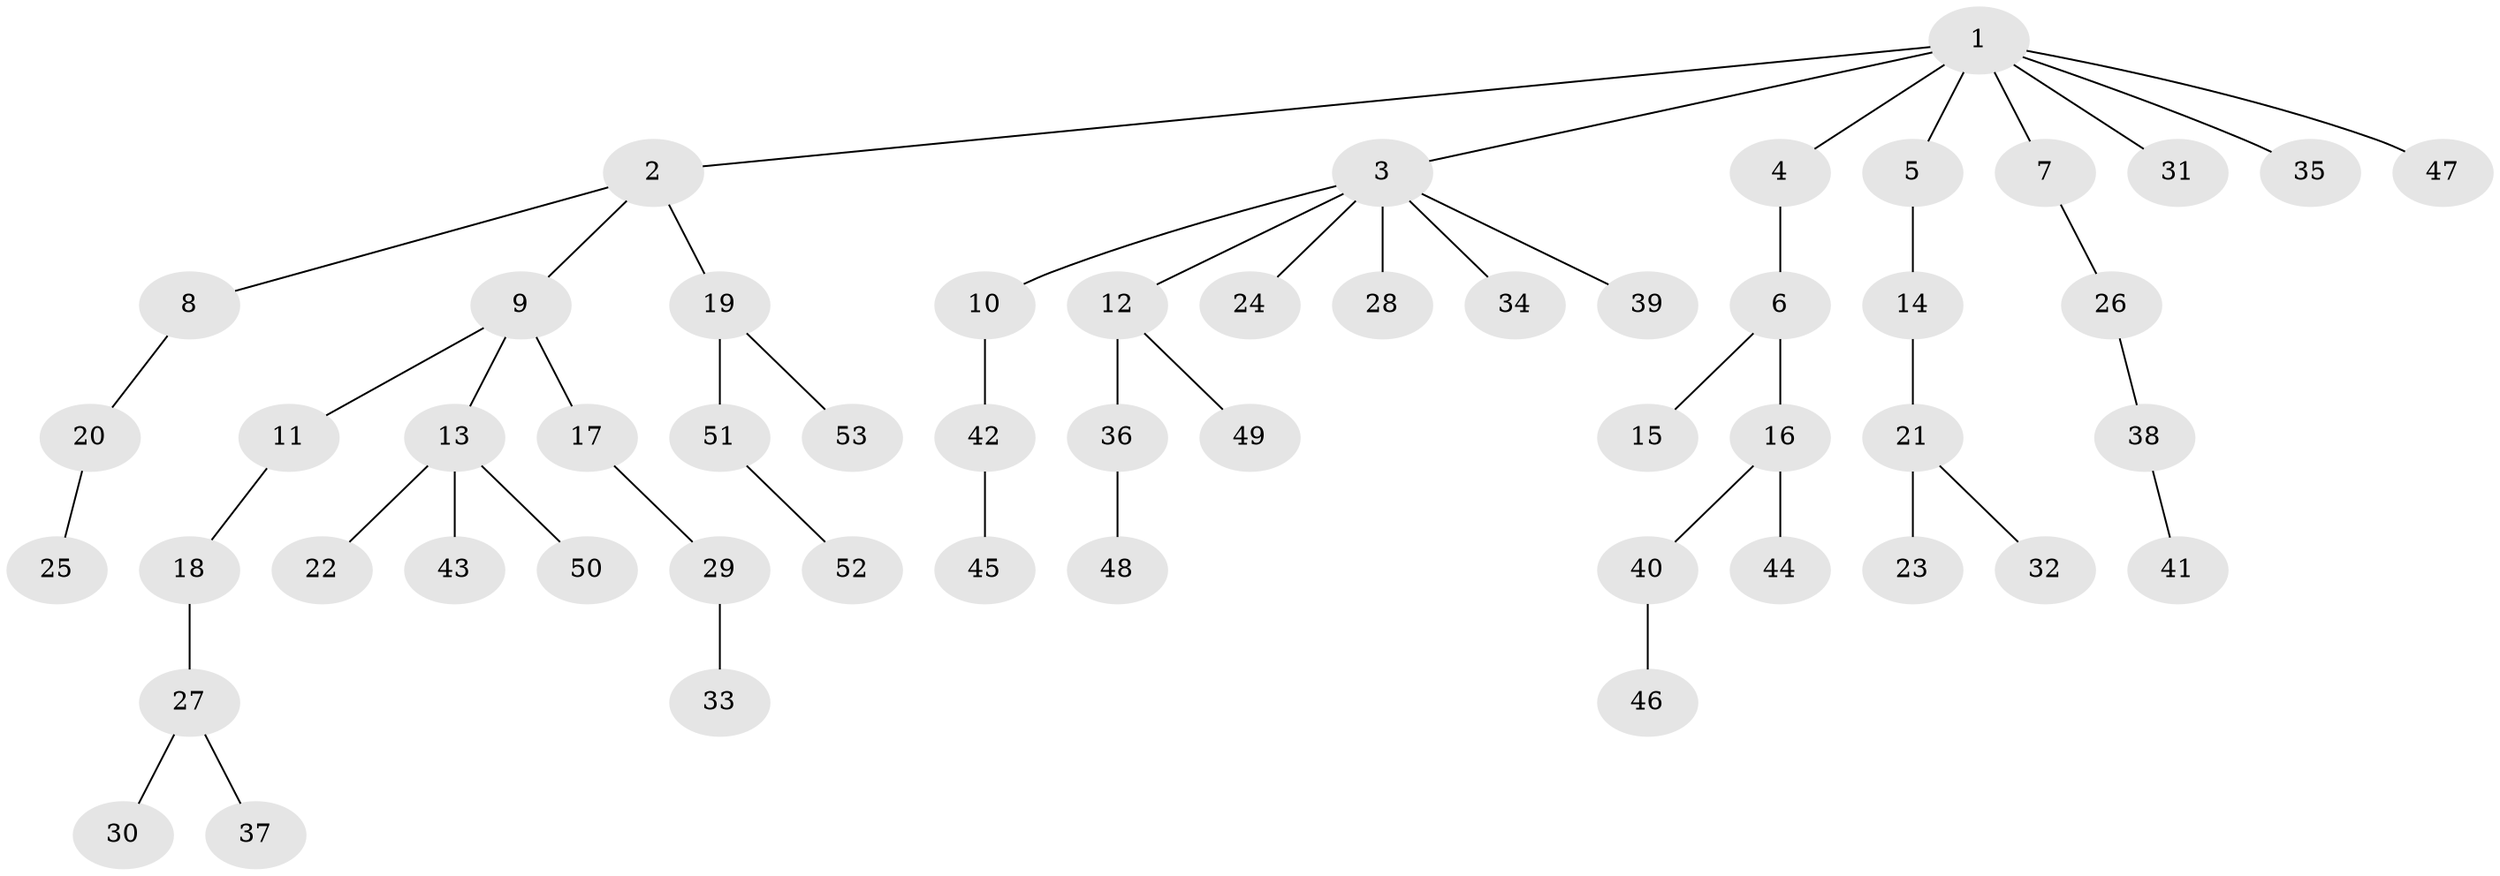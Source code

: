 // original degree distribution, {9: 0.013333333333333334, 4: 0.04, 8: 0.013333333333333334, 2: 0.30666666666666664, 3: 0.14666666666666667, 1: 0.4666666666666667, 5: 0.013333333333333334}
// Generated by graph-tools (version 1.1) at 2025/51/03/04/25 22:51:52]
// undirected, 53 vertices, 52 edges
graph export_dot {
  node [color=gray90,style=filled];
  1;
  2;
  3;
  4;
  5;
  6;
  7;
  8;
  9;
  10;
  11;
  12;
  13;
  14;
  15;
  16;
  17;
  18;
  19;
  20;
  21;
  22;
  23;
  24;
  25;
  26;
  27;
  28;
  29;
  30;
  31;
  32;
  33;
  34;
  35;
  36;
  37;
  38;
  39;
  40;
  41;
  42;
  43;
  44;
  45;
  46;
  47;
  48;
  49;
  50;
  51;
  52;
  53;
  1 -- 2 [weight=1.0];
  1 -- 3 [weight=1.0];
  1 -- 4 [weight=1.0];
  1 -- 5 [weight=1.0];
  1 -- 7 [weight=1.0];
  1 -- 31 [weight=1.0];
  1 -- 35 [weight=1.0];
  1 -- 47 [weight=1.0];
  2 -- 8 [weight=1.0];
  2 -- 9 [weight=1.0];
  2 -- 19 [weight=1.0];
  3 -- 10 [weight=1.0];
  3 -- 12 [weight=1.0];
  3 -- 24 [weight=1.0];
  3 -- 28 [weight=1.0];
  3 -- 34 [weight=1.0];
  3 -- 39 [weight=1.0];
  4 -- 6 [weight=1.0];
  5 -- 14 [weight=1.0];
  6 -- 15 [weight=1.0];
  6 -- 16 [weight=1.0];
  7 -- 26 [weight=1.0];
  8 -- 20 [weight=1.0];
  9 -- 11 [weight=1.0];
  9 -- 13 [weight=1.0];
  9 -- 17 [weight=1.0];
  10 -- 42 [weight=1.0];
  11 -- 18 [weight=1.0];
  12 -- 36 [weight=1.0];
  12 -- 49 [weight=1.0];
  13 -- 22 [weight=1.0];
  13 -- 43 [weight=1.0];
  13 -- 50 [weight=1.0];
  14 -- 21 [weight=1.0];
  16 -- 40 [weight=1.0];
  16 -- 44 [weight=1.0];
  17 -- 29 [weight=1.0];
  18 -- 27 [weight=1.0];
  19 -- 51 [weight=1.0];
  19 -- 53 [weight=1.0];
  20 -- 25 [weight=1.0];
  21 -- 23 [weight=1.0];
  21 -- 32 [weight=1.0];
  26 -- 38 [weight=1.0];
  27 -- 30 [weight=1.0];
  27 -- 37 [weight=1.0];
  29 -- 33 [weight=1.0];
  36 -- 48 [weight=1.0];
  38 -- 41 [weight=1.0];
  40 -- 46 [weight=1.0];
  42 -- 45 [weight=1.0];
  51 -- 52 [weight=1.0];
}
